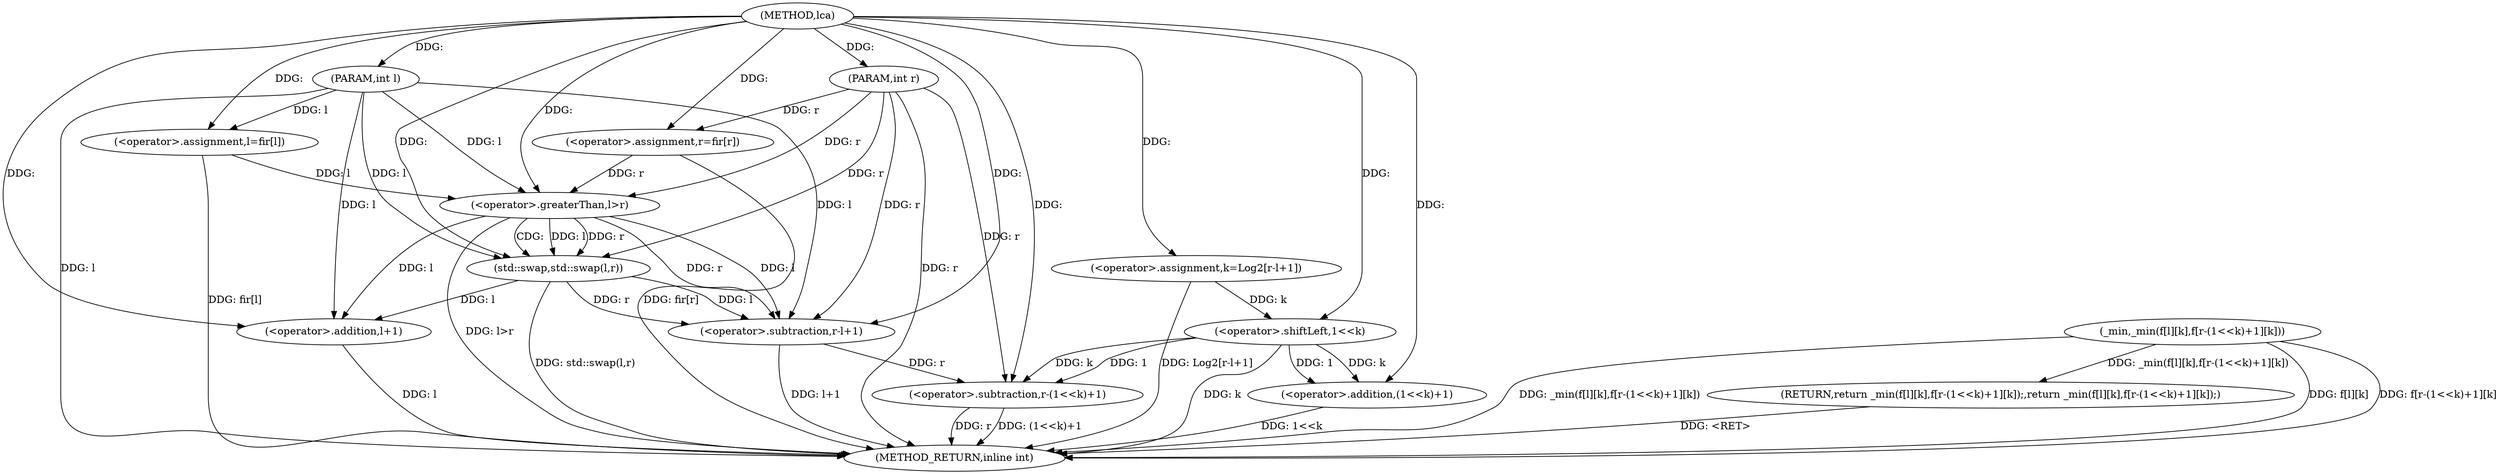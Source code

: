 digraph "lca" {  
"1000290" [label = "(METHOD,lca)" ]
"1000340" [label = "(METHOD_RETURN,inline int)" ]
"1000291" [label = "(PARAM,int l)" ]
"1000292" [label = "(PARAM,int r)" ]
"1000313" [label = "(<operator>.assignment,k=Log2[r-l+1])" ]
"1000322" [label = "(RETURN,return _min(f[l][k],f[r-(1<<k)+1][k]);,return _min(f[l][k],f[r-(1<<k)+1][k]);)" ]
"1000295" [label = "(<operator>.assignment,l=fir[l])" ]
"1000300" [label = "(<operator>.assignment,r=fir[r])" ]
"1000306" [label = "(<operator>.greaterThan,l>r)" ]
"1000309" [label = "(std::swap,std::swap(l,r))" ]
"1000323" [label = "(_min,_min(f[l][k],f[r-(1<<k)+1][k]))" ]
"1000317" [label = "(<operator>.subtraction,r-l+1)" ]
"1000319" [label = "(<operator>.addition,l+1)" ]
"1000332" [label = "(<operator>.subtraction,r-(1<<k)+1)" ]
"1000334" [label = "(<operator>.addition,(1<<k)+1)" ]
"1000335" [label = "(<operator>.shiftLeft,1<<k)" ]
  "1000322" -> "1000340"  [ label = "DDG: <RET>"] 
  "1000291" -> "1000340"  [ label = "DDG: l"] 
  "1000292" -> "1000340"  [ label = "DDG: r"] 
  "1000295" -> "1000340"  [ label = "DDG: fir[l]"] 
  "1000300" -> "1000340"  [ label = "DDG: fir[r]"] 
  "1000306" -> "1000340"  [ label = "DDG: l>r"] 
  "1000309" -> "1000340"  [ label = "DDG: std::swap(l,r)"] 
  "1000319" -> "1000340"  [ label = "DDG: l"] 
  "1000317" -> "1000340"  [ label = "DDG: l+1"] 
  "1000313" -> "1000340"  [ label = "DDG: Log2[r-l+1]"] 
  "1000323" -> "1000340"  [ label = "DDG: f[l][k]"] 
  "1000332" -> "1000340"  [ label = "DDG: r"] 
  "1000335" -> "1000340"  [ label = "DDG: k"] 
  "1000334" -> "1000340"  [ label = "DDG: 1<<k"] 
  "1000332" -> "1000340"  [ label = "DDG: (1<<k)+1"] 
  "1000323" -> "1000340"  [ label = "DDG: f[r-(1<<k)+1][k]"] 
  "1000323" -> "1000340"  [ label = "DDG: _min(f[l][k],f[r-(1<<k)+1][k])"] 
  "1000290" -> "1000291"  [ label = "DDG: "] 
  "1000290" -> "1000292"  [ label = "DDG: "] 
  "1000323" -> "1000322"  [ label = "DDG: _min(f[l][k],f[r-(1<<k)+1][k])"] 
  "1000290" -> "1000313"  [ label = "DDG: "] 
  "1000291" -> "1000295"  [ label = "DDG: l"] 
  "1000290" -> "1000295"  [ label = "DDG: "] 
  "1000292" -> "1000300"  [ label = "DDG: r"] 
  "1000290" -> "1000300"  [ label = "DDG: "] 
  "1000295" -> "1000306"  [ label = "DDG: l"] 
  "1000291" -> "1000306"  [ label = "DDG: l"] 
  "1000290" -> "1000306"  [ label = "DDG: "] 
  "1000300" -> "1000306"  [ label = "DDG: r"] 
  "1000292" -> "1000306"  [ label = "DDG: r"] 
  "1000306" -> "1000309"  [ label = "DDG: l"] 
  "1000291" -> "1000309"  [ label = "DDG: l"] 
  "1000290" -> "1000309"  [ label = "DDG: "] 
  "1000306" -> "1000309"  [ label = "DDG: r"] 
  "1000292" -> "1000309"  [ label = "DDG: r"] 
  "1000306" -> "1000317"  [ label = "DDG: r"] 
  "1000309" -> "1000317"  [ label = "DDG: r"] 
  "1000292" -> "1000317"  [ label = "DDG: r"] 
  "1000290" -> "1000317"  [ label = "DDG: "] 
  "1000306" -> "1000317"  [ label = "DDG: l"] 
  "1000309" -> "1000317"  [ label = "DDG: l"] 
  "1000291" -> "1000317"  [ label = "DDG: l"] 
  "1000306" -> "1000319"  [ label = "DDG: l"] 
  "1000309" -> "1000319"  [ label = "DDG: l"] 
  "1000291" -> "1000319"  [ label = "DDG: l"] 
  "1000290" -> "1000319"  [ label = "DDG: "] 
  "1000317" -> "1000332"  [ label = "DDG: r"] 
  "1000292" -> "1000332"  [ label = "DDG: r"] 
  "1000290" -> "1000332"  [ label = "DDG: "] 
  "1000335" -> "1000332"  [ label = "DDG: k"] 
  "1000335" -> "1000332"  [ label = "DDG: 1"] 
  "1000335" -> "1000334"  [ label = "DDG: k"] 
  "1000335" -> "1000334"  [ label = "DDG: 1"] 
  "1000290" -> "1000334"  [ label = "DDG: "] 
  "1000290" -> "1000335"  [ label = "DDG: "] 
  "1000313" -> "1000335"  [ label = "DDG: k"] 
  "1000306" -> "1000309"  [ label = "CDG: "] 
}
